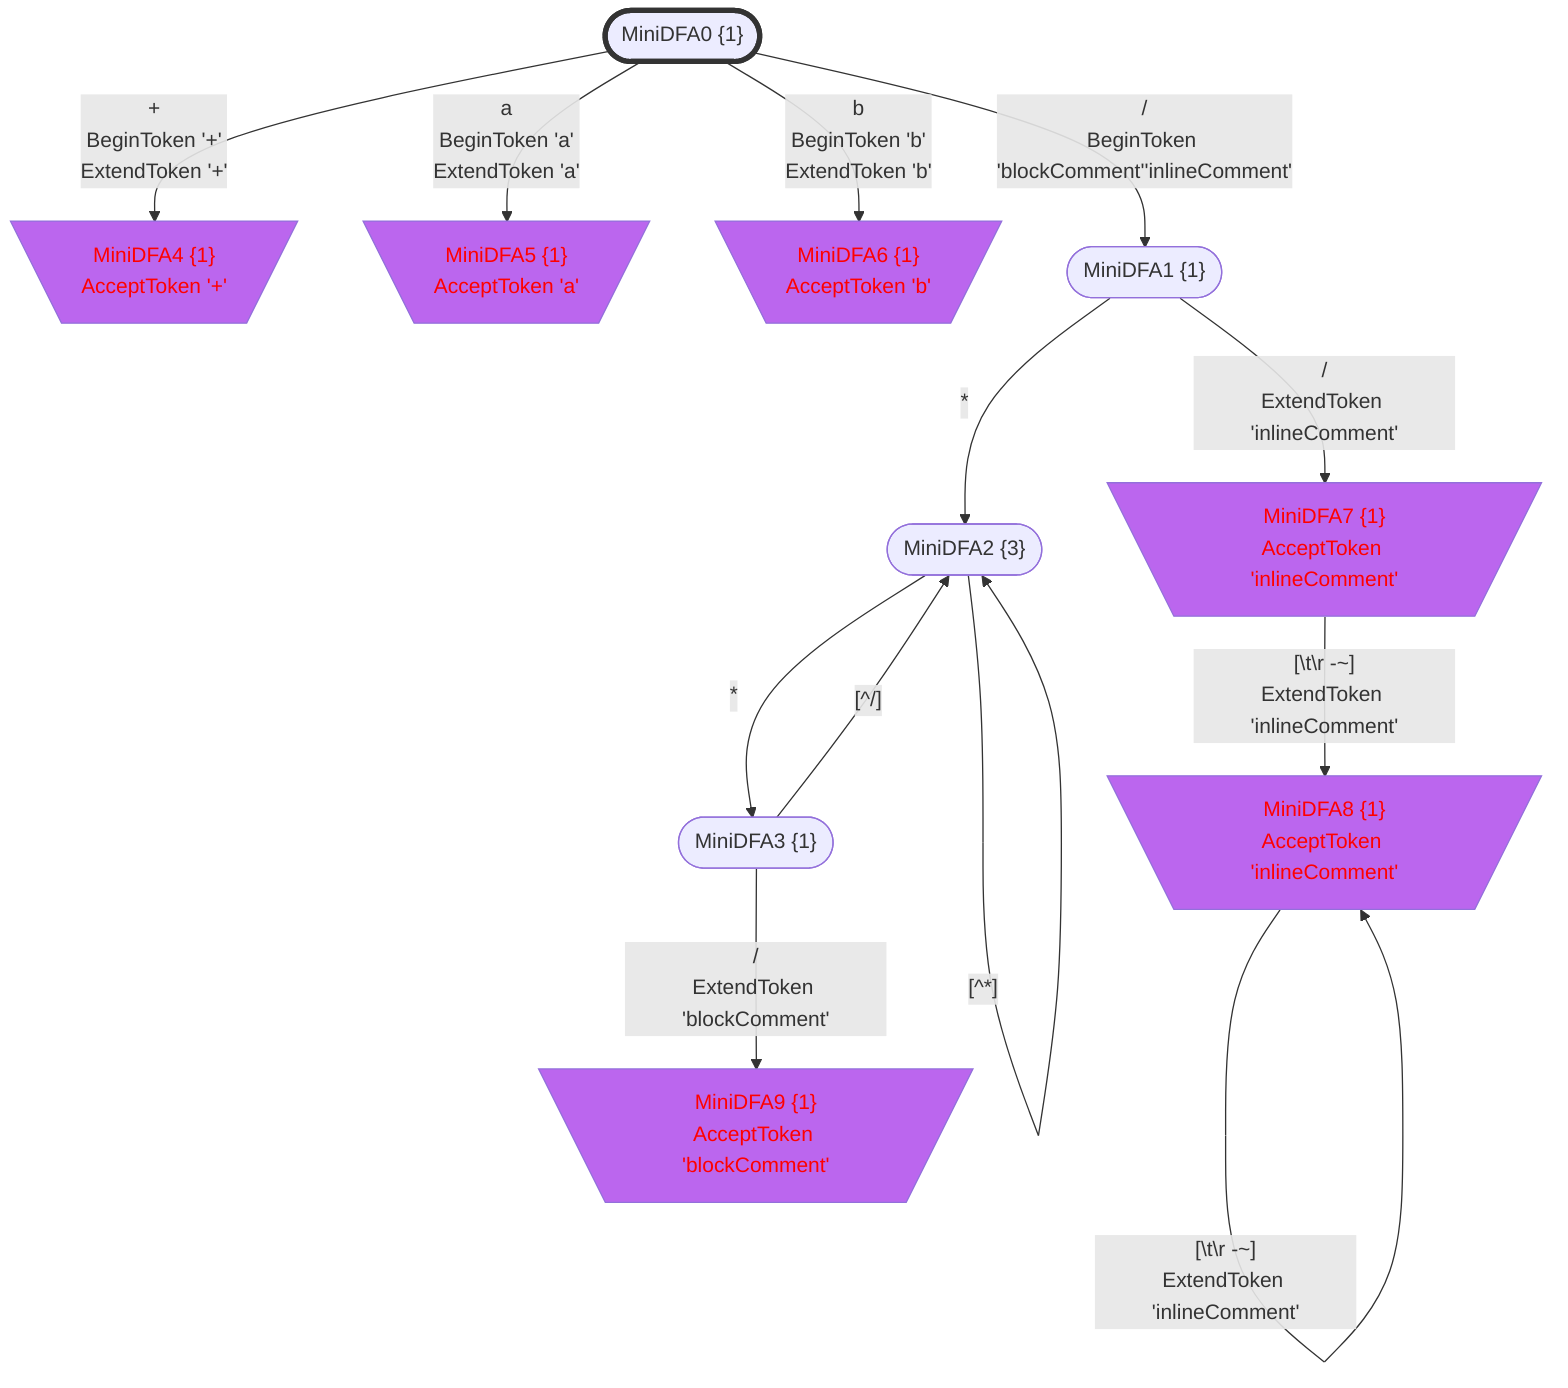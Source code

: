 flowchart
classDef c0001 color:#FF0000;
classDef c0010 stroke-dasharray: 10 10;
classDef c0011 stroke-dasharray: 10 10,color:#FF0000;
classDef c0100 fill:#BB66EE;
classDef c0101 fill:#BB66EE,color:#FF0000;
classDef c0110 fill:#BB66EE,stroke-dasharray: 10 10;
classDef c0111 fill:#BB66EE,stroke-dasharray: 10 10,color:#FF0000;
classDef c1000 stroke:#333,stroke-width:4px;
classDef c1001 stroke:#333,stroke-width:4px,color:#FF0000;
classDef c1010 stroke:#333,stroke-width:4px,stroke-dasharray: 10 10;
classDef c1011 stroke:#333,stroke-width:4px,stroke-dasharray: 10 10,color:#FF0000;
classDef c1100 stroke:#333,stroke-width:4px,fill:#BB66EE;
classDef c1101 stroke:#333,stroke-width:4px,fill:#BB66EE,color:#FF0000;
classDef c1110 stroke:#333,stroke-width:4px,fill:#BB66EE,stroke-dasharray: 10 10;
classDef c1111 stroke:#333,stroke-width:4px,fill:#BB66EE,stroke-dasharray: 10 10,color:#FF0000;
MiniDFA0_1649433290(["MiniDFA0 {1}"])
class MiniDFA0_1649433290 c1000;
MiniDFA4_1318974021[\"MiniDFA4 {1}
AcceptToken '+'"/]
class MiniDFA4_1318974021 c0101;
MiniDFA5_947620026[\"MiniDFA5 {1}
AcceptToken 'a'"/]
class MiniDFA5_947620026 c0101;
MiniDFA6_2049842652[\"MiniDFA6 {1}
AcceptToken 'b'"/]
class MiniDFA6_2049842652 c0101;
MiniDFA1_-290412782(["MiniDFA1 {1}"])
MiniDFA2_383063715(["MiniDFA2 {3}"])
MiniDFA7_1691174574[\"MiniDFA7 {1}
AcceptToken 'inlineComment'"/]
class MiniDFA7_1691174574 c0101;
MiniDFA3_-1850936065(["MiniDFA3 {1}"])
MiniDFA8_882993668[\"MiniDFA8 {1}
AcceptToken 'inlineComment'"/]
class MiniDFA8_882993668 c0101;
MiniDFA9_-1869296671[\"MiniDFA9 {1}
AcceptToken 'blockComment'"/]
class MiniDFA9_-1869296671 c0101;
MiniDFA0_1649433290 -->|"+
BeginToken '+'
ExtendToken '+'"|MiniDFA4_1318974021
MiniDFA0_1649433290 -->|"a
BeginToken 'a'
ExtendToken 'a'"|MiniDFA5_947620026
MiniDFA0_1649433290 -->|"b
BeginToken 'b'
ExtendToken 'b'"|MiniDFA6_2049842652
MiniDFA0_1649433290 -->|"/
BeginToken 'blockComment''inlineComment'"|MiniDFA1_-290412782
MiniDFA1_-290412782 -->|"*"|MiniDFA2_383063715
MiniDFA1_-290412782 -->|"/
ExtendToken 'inlineComment'"|MiniDFA7_1691174574
MiniDFA2_383063715 -->|"[^*]"|MiniDFA2_383063715
MiniDFA2_383063715 -->|"*"|MiniDFA3_-1850936065
MiniDFA7_1691174574 -->|"[#92;t#92;r#32;-~]
ExtendToken 'inlineComment'"|MiniDFA8_882993668
MiniDFA3_-1850936065 -->|"[^/]"|MiniDFA2_383063715
MiniDFA3_-1850936065 -->|"/
ExtendToken 'blockComment'"|MiniDFA9_-1869296671
MiniDFA8_882993668 -->|"[#92;t#92;r#32;-~]
ExtendToken 'inlineComment'"|MiniDFA8_882993668
